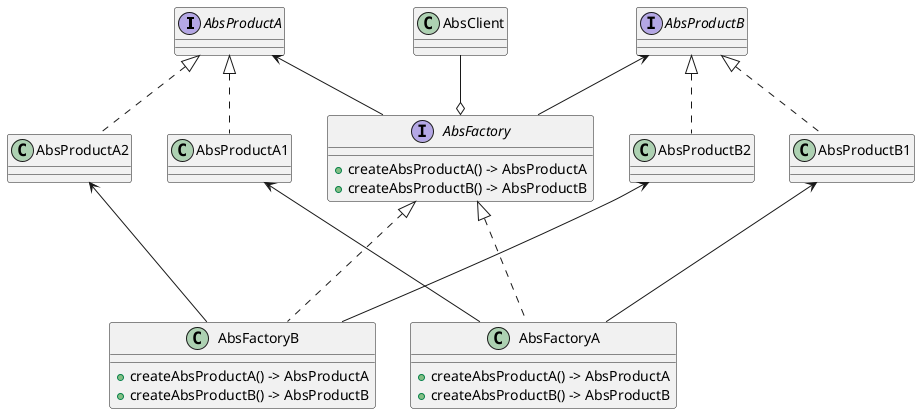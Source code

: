 @startuml

interface AbsProductA { }
class AbsProductA1 { }
class AbsProductA2 { }

AbsProductA <|.. AbsProductA1
AbsProductA <|.. AbsProductA2

interface AbsProductB { }
class AbsProductB1 { }
class AbsProductB2 { }

AbsProductB <|.. AbsProductB1
AbsProductB <|.. AbsProductB2

interface AbsFactory
{
    + createAbsProductA() -> AbsProductA
    + createAbsProductB() -> AbsProductB
}

class AbsFactoryA
{
    + createAbsProductA() -> AbsProductA
    + createAbsProductB() -> AbsProductB
}

class AbsFactoryB
{
    + createAbsProductA() -> AbsProductA
    + createAbsProductB() -> AbsProductB
}

AbsFactory <|.. AbsFactoryA
AbsFactory <|.. AbsFactoryB

AbsProductA <-- AbsFactory
AbsProductB <-- AbsFactory
AbsProductA1 <--- AbsFactoryA
AbsProductB1 <--- AbsFactoryA
AbsProductA2 <--- AbsFactoryB
AbsProductB2 <--- AbsFactoryB

class AbsClient { }

AbsClient --o AbsFactory

@enduml
